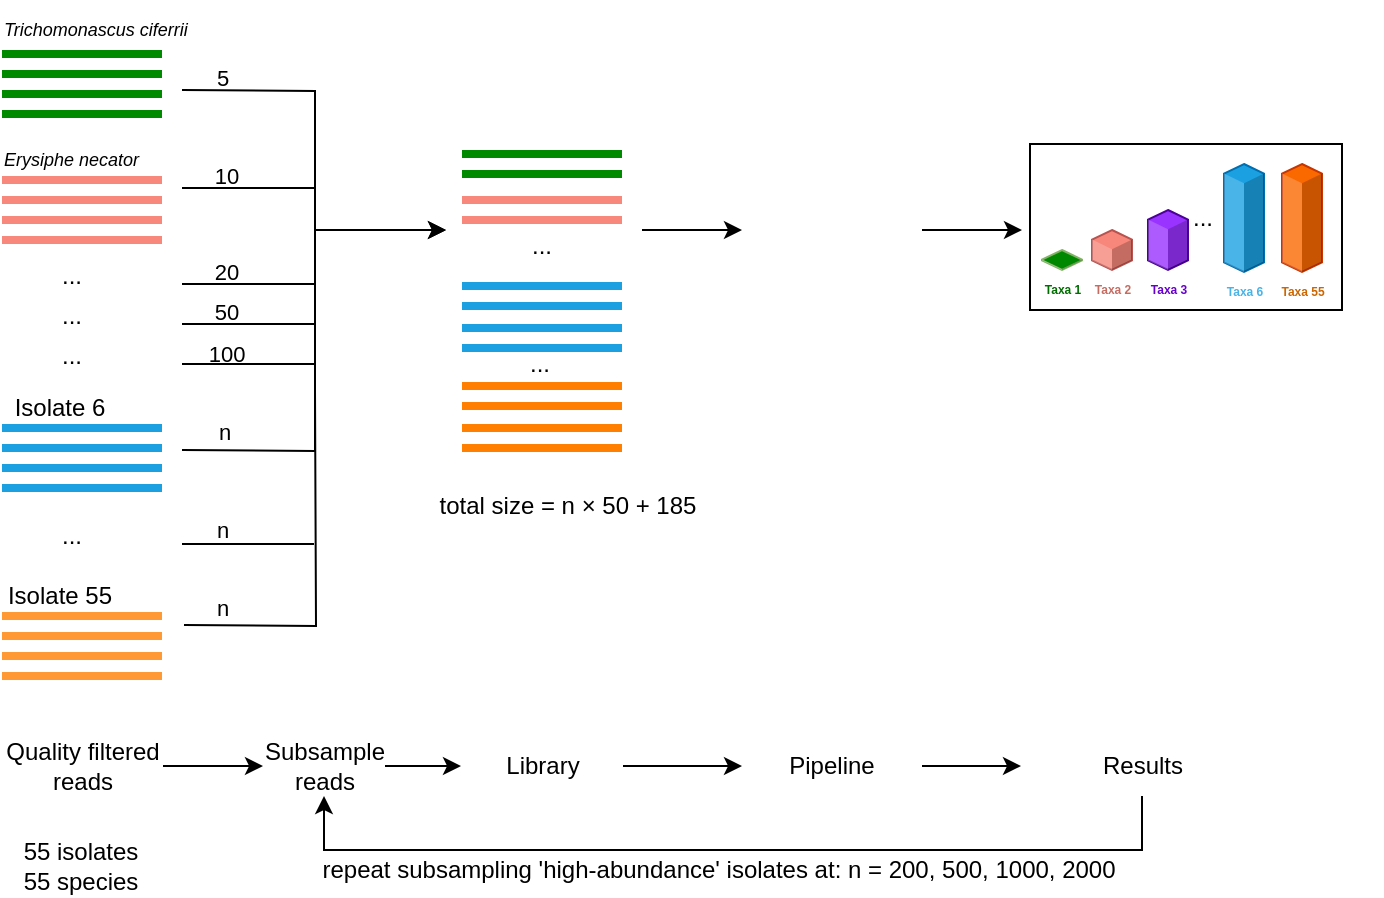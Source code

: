 <mxfile version="24.7.16">
  <diagram id="kgpKYQtTHZ0yAKxKKP6v" name="Page-1">
    <mxGraphModel dx="867" dy="561" grid="1" gridSize="10" guides="1" tooltips="1" connect="1" arrows="1" fold="1" page="1" pageScale="1" pageWidth="850" pageHeight="1100" background="none" math="0" shadow="0">
      <root>
        <mxCell id="0" />
        <mxCell id="1" parent="0" />
        <mxCell id="WHsXw2KGtuoaq_MTW1Jf-54" style="edgeStyle=orthogonalEdgeStyle;rounded=0;orthogonalLoop=1;jettySize=auto;html=1;entryX=0;entryY=0.5;entryDx=0;entryDy=0;fontFamily=Helvetica;fontSize=12;fontColor=#ffffff;" parent="1" target="WHsXw2KGtuoaq_MTW1Jf-53" edge="1">
          <mxGeometry relative="1" as="geometry">
            <mxPoint x="110" y="60" as="sourcePoint" />
          </mxGeometry>
        </mxCell>
        <mxCell id="4j9oh7UuTwPKS940BJIE-1" value="5" style="edgeLabel;html=1;align=center;verticalAlign=middle;resizable=0;points=[];labelBackgroundColor=none;" parent="WHsXw2KGtuoaq_MTW1Jf-54" vertex="1" connectable="0">
          <mxGeometry x="-0.682" relative="1" as="geometry">
            <mxPoint x="-12" y="-6" as="offset" />
          </mxGeometry>
        </mxCell>
        <mxCell id="WHsXw2KGtuoaq_MTW1Jf-1" value="" style="rounded=0;whiteSpace=wrap;html=1;fillColor=#008a00;strokeColor=none;fontColor=#ffffff;" parent="1" vertex="1">
          <mxGeometry x="20" y="40" width="80" height="4" as="geometry" />
        </mxCell>
        <mxCell id="WHsXw2KGtuoaq_MTW1Jf-2" value="" style="rounded=0;whiteSpace=wrap;html=1;fillColor=#008a00;strokeColor=none;fontColor=#ffffff;" parent="1" vertex="1">
          <mxGeometry x="20" y="50" width="80" height="4" as="geometry" />
        </mxCell>
        <mxCell id="WHsXw2KGtuoaq_MTW1Jf-3" value="" style="rounded=0;whiteSpace=wrap;html=1;fillColor=#008a00;strokeColor=none;fontColor=#ffffff;" parent="1" vertex="1">
          <mxGeometry x="20" y="60" width="80" height="4" as="geometry" />
        </mxCell>
        <mxCell id="WHsXw2KGtuoaq_MTW1Jf-4" value="" style="rounded=0;whiteSpace=wrap;html=1;fillColor=#008a00;strokeColor=none;fontColor=#ffffff;" parent="1" vertex="1">
          <mxGeometry x="20" y="70" width="80" height="4" as="geometry" />
        </mxCell>
        <mxCell id="WHsXw2KGtuoaq_MTW1Jf-7" value="Trichomonascus ciferrii" style="text;html=1;align=left;verticalAlign=middle;whiteSpace=wrap;rounded=0;fontFamily=Helvetica;fontSize=9;fontStyle=2" parent="1" vertex="1">
          <mxGeometry x="19" y="15" width="135" height="30" as="geometry" />
        </mxCell>
        <mxCell id="WHsXw2KGtuoaq_MTW1Jf-8" value="" style="rounded=0;whiteSpace=wrap;html=1;fillColor=#F8887C;strokeColor=none;" parent="1" vertex="1">
          <mxGeometry x="20" y="103" width="80" height="4" as="geometry" />
        </mxCell>
        <mxCell id="WHsXw2KGtuoaq_MTW1Jf-9" value="" style="rounded=0;whiteSpace=wrap;html=1;fillColor=#F8887C;strokeColor=none;" parent="1" vertex="1">
          <mxGeometry x="20" y="113" width="80" height="4" as="geometry" />
        </mxCell>
        <mxCell id="WHsXw2KGtuoaq_MTW1Jf-10" value="" style="rounded=0;whiteSpace=wrap;html=1;fillColor=#F8887C;strokeColor=none;" parent="1" vertex="1">
          <mxGeometry x="20" y="123" width="80" height="4" as="geometry" />
        </mxCell>
        <mxCell id="WHsXw2KGtuoaq_MTW1Jf-11" value="" style="rounded=0;whiteSpace=wrap;html=1;fillColor=#F8887C;strokeColor=none;" parent="1" vertex="1">
          <mxGeometry x="20" y="133" width="80" height="4" as="geometry" />
        </mxCell>
        <mxCell id="WHsXw2KGtuoaq_MTW1Jf-12" value="&lt;em style=&quot;font-size: 9px;&quot;&gt;Erysiphe necator&lt;/em&gt;" style="text;html=1;align=left;verticalAlign=middle;whiteSpace=wrap;rounded=0;fontFamily=Helvetica;fontSize=9;" parent="1" vertex="1">
          <mxGeometry x="19" y="80" width="126" height="30" as="geometry" />
        </mxCell>
        <mxCell id="WHsXw2KGtuoaq_MTW1Jf-13" value="..." style="text;html=1;align=center;verticalAlign=middle;whiteSpace=wrap;rounded=0;fontFamily=Helvetica;fontSize=12;" parent="1" vertex="1">
          <mxGeometry x="25" y="138" width="60" height="30" as="geometry" />
        </mxCell>
        <mxCell id="WHsXw2KGtuoaq_MTW1Jf-14" value="" style="rounded=0;whiteSpace=wrap;html=1;fillColor=#1ba1e2;strokeColor=none;fontColor=#ffffff;" parent="1" vertex="1">
          <mxGeometry x="20" y="227" width="80" height="4" as="geometry" />
        </mxCell>
        <mxCell id="WHsXw2KGtuoaq_MTW1Jf-15" value="" style="rounded=0;whiteSpace=wrap;html=1;fillColor=#1ba1e2;strokeColor=none;fontColor=#ffffff;" parent="1" vertex="1">
          <mxGeometry x="20" y="237" width="80" height="4" as="geometry" />
        </mxCell>
        <mxCell id="WHsXw2KGtuoaq_MTW1Jf-56" style="edgeStyle=orthogonalEdgeStyle;rounded=0;orthogonalLoop=1;jettySize=auto;html=1;entryX=0;entryY=0.5;entryDx=0;entryDy=0;fontFamily=Helvetica;fontSize=12;fontColor=#ffffff;" parent="1" target="WHsXw2KGtuoaq_MTW1Jf-53" edge="1">
          <mxGeometry relative="1" as="geometry">
            <mxPoint x="110" y="240" as="sourcePoint" />
          </mxGeometry>
        </mxCell>
        <mxCell id="4j9oh7UuTwPKS940BJIE-3" value="n" style="edgeLabel;html=1;align=center;verticalAlign=middle;resizable=0;points=[];labelBackgroundColor=none;" parent="WHsXw2KGtuoaq_MTW1Jf-56" vertex="1" connectable="0">
          <mxGeometry x="-0.805" y="1" relative="1" as="geometry">
            <mxPoint x="-3" y="-8" as="offset" />
          </mxGeometry>
        </mxCell>
        <mxCell id="WHsXw2KGtuoaq_MTW1Jf-16" value="" style="rounded=0;whiteSpace=wrap;html=1;fillColor=#1ba1e2;strokeColor=none;fontColor=#ffffff;" parent="1" vertex="1">
          <mxGeometry x="20" y="247" width="80" height="4" as="geometry" />
        </mxCell>
        <mxCell id="WHsXw2KGtuoaq_MTW1Jf-17" value="" style="rounded=0;whiteSpace=wrap;html=1;fillColor=#1ba1e2;strokeColor=none;fontColor=#ffffff;" parent="1" vertex="1">
          <mxGeometry x="20" y="257" width="80" height="4" as="geometry" />
        </mxCell>
        <mxCell id="WHsXw2KGtuoaq_MTW1Jf-18" value="Isolate 6" style="text;html=1;align=center;verticalAlign=middle;whiteSpace=wrap;rounded=0;fontFamily=Helvetica;fontSize=12;" parent="1" vertex="1">
          <mxGeometry x="19" y="204" width="60" height="30" as="geometry" />
        </mxCell>
        <mxCell id="WHsXw2KGtuoaq_MTW1Jf-66" style="edgeStyle=orthogonalEdgeStyle;rounded=0;orthogonalLoop=1;jettySize=auto;html=1;exitX=1;exitY=0.5;exitDx=0;exitDy=0;fontFamily=Helvetica;fontSize=12;fontColor=#ffffff;" parent="1" source="WHsXw2KGtuoaq_MTW1Jf-19" target="WHsXw2KGtuoaq_MTW1Jf-64" edge="1">
          <mxGeometry relative="1" as="geometry" />
        </mxCell>
        <mxCell id="WHsXw2KGtuoaq_MTW1Jf-19" value="Quality filtered reads" style="text;html=1;align=center;verticalAlign=middle;whiteSpace=wrap;rounded=0;fontFamily=Helvetica;fontSize=12;" parent="1" vertex="1">
          <mxGeometry x="19.5" y="383" width="81" height="30" as="geometry" />
        </mxCell>
        <mxCell id="WHsXw2KGtuoaq_MTW1Jf-20" value="" style="rounded=0;whiteSpace=wrap;html=1;fillColor=#1ba1e2;strokeColor=none;fontColor=#ffffff;" parent="1" vertex="1">
          <mxGeometry x="250" y="156" width="80" height="4" as="geometry" />
        </mxCell>
        <mxCell id="WHsXw2KGtuoaq_MTW1Jf-21" value="" style="rounded=0;whiteSpace=wrap;html=1;fillColor=#1ba1e2;strokeColor=none;fontColor=#ffffff;" parent="1" vertex="1">
          <mxGeometry x="250" y="166" width="80" height="4" as="geometry" />
        </mxCell>
        <mxCell id="WHsXw2KGtuoaq_MTW1Jf-24" value="" style="rounded=0;whiteSpace=wrap;html=1;fillColor=#F8887C;strokeColor=none;" parent="1" vertex="1">
          <mxGeometry x="250" y="113" width="80" height="4" as="geometry" />
        </mxCell>
        <mxCell id="WHsXw2KGtuoaq_MTW1Jf-25" value="" style="rounded=0;whiteSpace=wrap;html=1;fillColor=#F8887C;strokeColor=none;" parent="1" vertex="1">
          <mxGeometry x="250" y="123" width="80" height="4" as="geometry" />
        </mxCell>
        <mxCell id="WHsXw2KGtuoaq_MTW1Jf-28" value="" style="rounded=0;whiteSpace=wrap;html=1;fillColor=#008a00;strokeColor=none;fontColor=#ffffff;" parent="1" vertex="1">
          <mxGeometry x="250" y="90" width="80" height="4" as="geometry" />
        </mxCell>
        <mxCell id="WHsXw2KGtuoaq_MTW1Jf-29" value="" style="rounded=0;whiteSpace=wrap;html=1;fillColor=#008a00;strokeColor=none;fontColor=#ffffff;" parent="1" vertex="1">
          <mxGeometry x="250" y="100" width="80" height="4" as="geometry" />
        </mxCell>
        <mxCell id="WHsXw2KGtuoaq_MTW1Jf-32" value="..." style="text;html=1;align=center;verticalAlign=middle;whiteSpace=wrap;rounded=0;fontFamily=Helvetica;fontSize=12;" parent="1" vertex="1">
          <mxGeometry x="260" y="123" width="60" height="30" as="geometry" />
        </mxCell>
        <mxCell id="WHsXw2KGtuoaq_MTW1Jf-68" style="edgeStyle=orthogonalEdgeStyle;rounded=0;orthogonalLoop=1;jettySize=auto;html=1;exitX=1;exitY=0.5;exitDx=0;exitDy=0;fontFamily=Helvetica;fontSize=12;fontColor=#ffffff;" parent="1" source="WHsXw2KGtuoaq_MTW1Jf-33" target="WHsXw2KGtuoaq_MTW1Jf-36" edge="1">
          <mxGeometry relative="1" as="geometry" />
        </mxCell>
        <mxCell id="WHsXw2KGtuoaq_MTW1Jf-33" value="Library" style="text;html=1;align=center;verticalAlign=middle;whiteSpace=wrap;rounded=0;fontFamily=Helvetica;fontSize=12;" parent="1" vertex="1">
          <mxGeometry x="249.5" y="383" width="81" height="30" as="geometry" />
        </mxCell>
        <mxCell id="WHsXw2KGtuoaq_MTW1Jf-63" style="edgeStyle=orthogonalEdgeStyle;rounded=0;orthogonalLoop=1;jettySize=auto;html=1;fontFamily=Helvetica;fontSize=12;fontColor=#ffffff;" parent="1" edge="1">
          <mxGeometry relative="1" as="geometry">
            <mxPoint x="530" y="130" as="targetPoint" />
            <mxPoint x="480" y="130" as="sourcePoint" />
          </mxGeometry>
        </mxCell>
        <mxCell id="WHsXw2KGtuoaq_MTW1Jf-35" value="" style="shape=image;html=1;verticalAlign=top;verticalLabelPosition=bottom;labelBackgroundColor=#ffffff;imageAspect=0;aspect=fixed;image=https://cdn0.iconfinder.com/data/icons/construction-2-21/512/construction-industry-building-41-128.png;rounded=0;strokeColor=#005700;align=center;fontFamily=Helvetica;fontSize=12;fontColor=#ffffff;fillColor=#008a00;rotation=-90;" parent="1" vertex="1">
          <mxGeometry x="395" y="89" width="88" height="88" as="geometry" />
        </mxCell>
        <mxCell id="WHsXw2KGtuoaq_MTW1Jf-69" style="edgeStyle=orthogonalEdgeStyle;rounded=0;orthogonalLoop=1;jettySize=auto;html=1;exitX=1;exitY=0.5;exitDx=0;exitDy=0;fontFamily=Helvetica;fontSize=12;fontColor=#ffffff;" parent="1" source="WHsXw2KGtuoaq_MTW1Jf-36" target="WHsXw2KGtuoaq_MTW1Jf-50" edge="1">
          <mxGeometry relative="1" as="geometry" />
        </mxCell>
        <mxCell id="WHsXw2KGtuoaq_MTW1Jf-36" value="Pipeline" style="text;html=1;align=center;verticalAlign=middle;whiteSpace=wrap;rounded=0;fontFamily=Helvetica;fontSize=12;" parent="1" vertex="1">
          <mxGeometry x="390" y="383" width="90" height="30" as="geometry" />
        </mxCell>
        <mxCell id="WHsXw2KGtuoaq_MTW1Jf-43" value="" style="group;fontSize=5;strokeColor=none;fontColor=#49b3e7;" parent="1" vertex="1" connectable="0">
          <mxGeometry x="540" y="90" width="170" height="80" as="geometry" />
        </mxCell>
        <mxCell id="WHsXw2KGtuoaq_MTW1Jf-52" value="" style="rounded=0;whiteSpace=wrap;html=1;strokeColor=#000000;align=center;verticalAlign=middle;fontFamily=Helvetica;fontSize=12;fontColor=#ffffff;fillColor=#FFFFFF;" parent="WHsXw2KGtuoaq_MTW1Jf-43" vertex="1">
          <mxGeometry x="-6" y="-3" width="156" height="83" as="geometry" />
        </mxCell>
        <mxCell id="WHsXw2KGtuoaq_MTW1Jf-38" value="Taxa 1" style="verticalLabelPosition=bottom;verticalAlign=top;html=1;shape=mxgraph.infographic.shadedCube;isoAngle=15;fillColor=#008900;strokeColor=#82b366;fontStyle=1;fontSize=6;shadow=0;rounded=0;align=center;fontFamily=Helvetica;fontColor=#006d00;" parent="WHsXw2KGtuoaq_MTW1Jf-43" vertex="1">
          <mxGeometry y="50" width="20" height="10" as="geometry" />
        </mxCell>
        <mxCell id="WHsXw2KGtuoaq_MTW1Jf-39" value="&lt;font color=&quot;#c56c62&quot;&gt;Taxa 2&lt;/font&gt;" style="verticalLabelPosition=bottom;verticalAlign=top;html=1;shape=mxgraph.infographic.shadedCube;isoAngle=15;fillColor=#f7877b;strokeColor=#b85450;fontStyle=1;fontSize=6;shadow=0;rounded=0;align=center;fontFamily=Helvetica;" parent="WHsXw2KGtuoaq_MTW1Jf-43" vertex="1">
          <mxGeometry x="25" y="40" width="20" height="20" as="geometry" />
        </mxCell>
        <mxCell id="WHsXw2KGtuoaq_MTW1Jf-42" value="&lt;font color=&quot;#6600cc&quot;&gt;Taxa 3&lt;/font&gt;" style="verticalLabelPosition=bottom;verticalAlign=top;html=1;shape=mxgraph.infographic.shadedCube;isoAngle=15;fillColor=#9933FF;strokeColor=#4C0099;fontStyle=1;fontColor=#000000;fontSize=6;shadow=0;rounded=0;align=center;fontFamily=Helvetica;" parent="WHsXw2KGtuoaq_MTW1Jf-43" vertex="1">
          <mxGeometry x="53" y="30" width="20" height="30" as="geometry" />
        </mxCell>
        <mxCell id="WHsXw2KGtuoaq_MTW1Jf-49" value="..." style="text;html=1;align=center;verticalAlign=middle;whiteSpace=wrap;rounded=0;fontFamily=Helvetica;fontSize=12;" parent="WHsXw2KGtuoaq_MTW1Jf-43" vertex="1">
          <mxGeometry x="66" y="18.75" width="29" height="30" as="geometry" />
        </mxCell>
        <mxCell id="Qf1BDyTONtvc3kxvGTfT-22" value="&lt;font color=&quot;#cc6600&quot;&gt;Taxa 55&lt;/font&gt;" style="verticalLabelPosition=bottom;verticalAlign=top;html=1;shape=mxgraph.infographic.shadedCube;isoAngle=15;fillColor=#fa6800;strokeColor=#C73500;fontStyle=1;fontColor=#000000;fontSize=6;shadow=0;rounded=0;align=center;fontFamily=Helvetica;" vertex="1" parent="WHsXw2KGtuoaq_MTW1Jf-43">
          <mxGeometry x="120" y="7" width="20" height="54" as="geometry" />
        </mxCell>
        <mxCell id="WHsXw2KGtuoaq_MTW1Jf-65" style="edgeStyle=orthogonalEdgeStyle;rounded=0;orthogonalLoop=1;jettySize=auto;html=1;entryX=0.5;entryY=1;entryDx=0;entryDy=0;fontFamily=Helvetica;fontSize=12;fontColor=#ffffff;" parent="1" source="WHsXw2KGtuoaq_MTW1Jf-50" target="WHsXw2KGtuoaq_MTW1Jf-64" edge="1">
          <mxGeometry relative="1" as="geometry">
            <Array as="points">
              <mxPoint x="590" y="440" />
              <mxPoint x="181" y="440" />
            </Array>
          </mxGeometry>
        </mxCell>
        <mxCell id="WHsXw2KGtuoaq_MTW1Jf-71" value="&lt;font color=&quot;#000000&quot;&gt;repeat subsampling &#39;high-abundance&#39; isolates at: n = 200, 500, 1000, 2000&lt;/font&gt;" style="edgeLabel;html=1;align=center;verticalAlign=middle;resizable=0;points=[];rounded=0;strokeColor=#005700;fontFamily=Helvetica;fontSize=12;fontColor=#ffffff;fillColor=#008a00;" parent="WHsXw2KGtuoaq_MTW1Jf-65" vertex="1" connectable="0">
          <mxGeometry x="0.297" y="-1" relative="1" as="geometry">
            <mxPoint x="61" y="11" as="offset" />
          </mxGeometry>
        </mxCell>
        <mxCell id="WHsXw2KGtuoaq_MTW1Jf-50" value="Results" style="text;html=1;align=center;verticalAlign=middle;whiteSpace=wrap;rounded=0;fontFamily=Helvetica;fontSize=12;" parent="1" vertex="1">
          <mxGeometry x="529.5" y="383" width="121" height="30" as="geometry" />
        </mxCell>
        <mxCell id="WHsXw2KGtuoaq_MTW1Jf-53" value="" style="whiteSpace=wrap;html=1;aspect=fixed;rounded=0;align=center;verticalAlign=middle;fontFamily=Helvetica;fontSize=12;fillColor=none;strokeColor=none;" parent="1" vertex="1">
          <mxGeometry x="242" y="109" width="42" height="42" as="geometry" />
        </mxCell>
        <mxCell id="WHsXw2KGtuoaq_MTW1Jf-60" value="" style="endArrow=none;html=1;rounded=0;fontFamily=Helvetica;fontSize=12;fontColor=#ffffff;" parent="1" edge="1">
          <mxGeometry width="50" height="50" relative="1" as="geometry">
            <mxPoint x="110" y="157" as="sourcePoint" />
            <mxPoint x="176" y="157" as="targetPoint" />
          </mxGeometry>
        </mxCell>
        <mxCell id="Qf1BDyTONtvc3kxvGTfT-1" value="&lt;div&gt;20&lt;/div&gt;&lt;div&gt;&lt;br&gt;&lt;/div&gt;" style="edgeLabel;html=1;align=center;verticalAlign=middle;resizable=0;points=[];labelBackgroundColor=none;" vertex="1" connectable="0" parent="WHsXw2KGtuoaq_MTW1Jf-60">
          <mxGeometry x="-0.249" y="-2" relative="1" as="geometry">
            <mxPoint x="-3" y="-1" as="offset" />
          </mxGeometry>
        </mxCell>
        <mxCell id="WHsXw2KGtuoaq_MTW1Jf-62" style="edgeStyle=orthogonalEdgeStyle;rounded=0;orthogonalLoop=1;jettySize=auto;html=1;fontFamily=Helvetica;fontSize=12;fontColor=#ffffff;" parent="1" edge="1">
          <mxGeometry relative="1" as="geometry">
            <mxPoint x="340" y="130" as="sourcePoint" />
            <mxPoint x="390" y="130" as="targetPoint" />
          </mxGeometry>
        </mxCell>
        <mxCell id="WHsXw2KGtuoaq_MTW1Jf-67" style="edgeStyle=orthogonalEdgeStyle;rounded=0;orthogonalLoop=1;jettySize=auto;html=1;exitX=1;exitY=0.5;exitDx=0;exitDy=0;fontFamily=Helvetica;fontSize=12;fontColor=#ffffff;" parent="1" source="WHsXw2KGtuoaq_MTW1Jf-64" target="WHsXw2KGtuoaq_MTW1Jf-33" edge="1">
          <mxGeometry relative="1" as="geometry" />
        </mxCell>
        <mxCell id="WHsXw2KGtuoaq_MTW1Jf-64" value="Subsample&lt;br&gt;reads" style="text;html=1;align=center;verticalAlign=middle;whiteSpace=wrap;rounded=0;fontFamily=Helvetica;fontSize=12;" parent="1" vertex="1">
          <mxGeometry x="150.5" y="383" width="61" height="30" as="geometry" />
        </mxCell>
        <mxCell id="WHsXw2KGtuoaq_MTW1Jf-74" value="&lt;div&gt;55 isolates&lt;/div&gt;&lt;div&gt;55 species&lt;/div&gt;" style="text;html=1;align=center;verticalAlign=middle;whiteSpace=wrap;rounded=0;fontFamily=Helvetica;fontSize=12;" parent="1" vertex="1">
          <mxGeometry x="19" y="433" width="81" height="30" as="geometry" />
        </mxCell>
        <mxCell id="WHsXw2KGtuoaq_MTW1Jf-75" value="&lt;font color=&quot;#49b3e7&quot;&gt;Taxa 6&lt;/font&gt;" style="verticalLabelPosition=bottom;verticalAlign=top;html=1;shape=mxgraph.infographic.shadedCube;isoAngle=15;fillColor=#1ba1e2;strokeColor=#006EAF;fontStyle=1;fontColor=#ffffff;fontSize=6;shadow=0;rounded=0;align=center;fontFamily=Helvetica;" parent="1" vertex="1">
          <mxGeometry x="631" y="97" width="20" height="54" as="geometry" />
        </mxCell>
        <mxCell id="WHsXw2KGtuoaq_MTW1Jf-76" value="total size = n&amp;nbsp;&lt;span class=&quot;box&quot;&gt;×&lt;/span&gt; 50 + 185" style="text;html=1;align=center;verticalAlign=middle;whiteSpace=wrap;rounded=0;fontFamily=Helvetica;fontSize=12;" parent="1" vertex="1">
          <mxGeometry x="234.5" y="253" width="135.5" height="30" as="geometry" />
        </mxCell>
        <mxCell id="Qf1BDyTONtvc3kxvGTfT-2" value="" style="endArrow=none;html=1;rounded=0;fontFamily=Helvetica;fontSize=12;fontColor=#ffffff;" edge="1" parent="1">
          <mxGeometry width="50" height="50" relative="1" as="geometry">
            <mxPoint x="110" y="177" as="sourcePoint" />
            <mxPoint x="176" y="177" as="targetPoint" />
          </mxGeometry>
        </mxCell>
        <mxCell id="Qf1BDyTONtvc3kxvGTfT-3" value="&lt;div&gt;50&lt;/div&gt;&lt;div&gt;&lt;br&gt;&lt;/div&gt;" style="edgeLabel;html=1;align=center;verticalAlign=middle;resizable=0;points=[];labelBackgroundColor=none;" vertex="1" connectable="0" parent="Qf1BDyTONtvc3kxvGTfT-2">
          <mxGeometry x="-0.249" y="-2" relative="1" as="geometry">
            <mxPoint x="-3" y="-1" as="offset" />
          </mxGeometry>
        </mxCell>
        <mxCell id="Qf1BDyTONtvc3kxvGTfT-4" value="..." style="text;html=1;align=center;verticalAlign=middle;whiteSpace=wrap;rounded=0;fontFamily=Helvetica;fontSize=12;" vertex="1" parent="1">
          <mxGeometry x="25" y="158" width="60" height="30" as="geometry" />
        </mxCell>
        <mxCell id="Qf1BDyTONtvc3kxvGTfT-5" value="" style="endArrow=none;html=1;rounded=0;fontFamily=Helvetica;fontSize=12;fontColor=#ffffff;" edge="1" parent="1">
          <mxGeometry width="50" height="50" relative="1" as="geometry">
            <mxPoint x="110" y="197" as="sourcePoint" />
            <mxPoint x="176" y="197" as="targetPoint" />
          </mxGeometry>
        </mxCell>
        <mxCell id="Qf1BDyTONtvc3kxvGTfT-6" value="100" style="edgeLabel;html=1;align=center;verticalAlign=middle;resizable=0;points=[];labelBackgroundColor=none;" vertex="1" connectable="0" parent="Qf1BDyTONtvc3kxvGTfT-5">
          <mxGeometry x="-0.249" y="-2" relative="1" as="geometry">
            <mxPoint x="-3" y="-7" as="offset" />
          </mxGeometry>
        </mxCell>
        <mxCell id="Qf1BDyTONtvc3kxvGTfT-7" value="..." style="text;html=1;align=center;verticalAlign=middle;whiteSpace=wrap;rounded=0;fontFamily=Helvetica;fontSize=12;" vertex="1" parent="1">
          <mxGeometry x="25" y="178" width="60" height="30" as="geometry" />
        </mxCell>
        <mxCell id="Qf1BDyTONtvc3kxvGTfT-8" value="" style="endArrow=none;html=1;rounded=0;fontFamily=Helvetica;fontSize=12;fontColor=#ffffff;" edge="1" parent="1">
          <mxGeometry width="50" height="50" relative="1" as="geometry">
            <mxPoint x="110" y="109" as="sourcePoint" />
            <mxPoint x="176" y="109" as="targetPoint" />
          </mxGeometry>
        </mxCell>
        <mxCell id="Qf1BDyTONtvc3kxvGTfT-9" value="&lt;div&gt;10&lt;/div&gt;&lt;div&gt;&lt;br&gt;&lt;/div&gt;" style="edgeLabel;html=1;align=center;verticalAlign=middle;resizable=0;points=[];labelBackgroundColor=none;" vertex="1" connectable="0" parent="Qf1BDyTONtvc3kxvGTfT-8">
          <mxGeometry x="-0.249" y="-2" relative="1" as="geometry">
            <mxPoint x="-3" y="-1" as="offset" />
          </mxGeometry>
        </mxCell>
        <mxCell id="Qf1BDyTONtvc3kxvGTfT-10" value="" style="endArrow=none;html=1;rounded=0;fontFamily=Helvetica;fontSize=12;fontColor=#ffffff;" edge="1" parent="1">
          <mxGeometry width="50" height="50" relative="1" as="geometry">
            <mxPoint x="110" y="287" as="sourcePoint" />
            <mxPoint x="176" y="287" as="targetPoint" />
          </mxGeometry>
        </mxCell>
        <mxCell id="Qf1BDyTONtvc3kxvGTfT-11" value="n" style="edgeLabel;html=1;align=center;verticalAlign=middle;resizable=0;points=[];labelBackgroundColor=none;" vertex="1" connectable="0" parent="Qf1BDyTONtvc3kxvGTfT-10">
          <mxGeometry x="-0.249" y="-2" relative="1" as="geometry">
            <mxPoint x="-5" y="-9" as="offset" />
          </mxGeometry>
        </mxCell>
        <mxCell id="Qf1BDyTONtvc3kxvGTfT-12" value="..." style="text;html=1;align=center;verticalAlign=middle;whiteSpace=wrap;rounded=0;fontFamily=Helvetica;fontSize=12;" vertex="1" parent="1">
          <mxGeometry x="25" y="268" width="60" height="30" as="geometry" />
        </mxCell>
        <mxCell id="Qf1BDyTONtvc3kxvGTfT-13" value="" style="rounded=0;whiteSpace=wrap;html=1;fillColor=#FF9933;strokeColor=none;fontColor=#ffffff;" vertex="1" parent="1">
          <mxGeometry x="20" y="321" width="80" height="4" as="geometry" />
        </mxCell>
        <mxCell id="Qf1BDyTONtvc3kxvGTfT-14" value="" style="rounded=0;whiteSpace=wrap;html=1;fillColor=#FF9933;strokeColor=none;fontColor=#ffffff;" vertex="1" parent="1">
          <mxGeometry x="20" y="331" width="80" height="4" as="geometry" />
        </mxCell>
        <mxCell id="Qf1BDyTONtvc3kxvGTfT-16" value="" style="rounded=0;whiteSpace=wrap;html=1;fillColor=#FF9933;strokeColor=none;fontColor=#ffffff;" vertex="1" parent="1">
          <mxGeometry x="20" y="341" width="80" height="4" as="geometry" />
        </mxCell>
        <mxCell id="Qf1BDyTONtvc3kxvGTfT-17" value="" style="rounded=0;whiteSpace=wrap;html=1;fillColor=#FF9933;strokeColor=none;fontColor=#ffffff;" vertex="1" parent="1">
          <mxGeometry x="20" y="351" width="80" height="4" as="geometry" />
        </mxCell>
        <mxCell id="Qf1BDyTONtvc3kxvGTfT-18" value="Isolate 55" style="text;html=1;align=center;verticalAlign=middle;whiteSpace=wrap;rounded=0;fontFamily=Helvetica;fontSize=12;" vertex="1" parent="1">
          <mxGeometry x="19" y="298" width="60" height="30" as="geometry" />
        </mxCell>
        <mxCell id="Qf1BDyTONtvc3kxvGTfT-20" style="edgeStyle=orthogonalEdgeStyle;rounded=0;orthogonalLoop=1;jettySize=auto;html=1;fontFamily=Helvetica;fontSize=12;fontColor=#ffffff;endArrow=none;endFill=0;" edge="1" parent="1">
          <mxGeometry relative="1" as="geometry">
            <mxPoint x="111" y="327.48" as="sourcePoint" />
            <mxPoint x="176.5" y="210" as="targetPoint" />
          </mxGeometry>
        </mxCell>
        <mxCell id="Qf1BDyTONtvc3kxvGTfT-21" value="n" style="edgeLabel;html=1;align=center;verticalAlign=middle;resizable=0;points=[];labelBackgroundColor=none;" vertex="1" connectable="0" parent="Qf1BDyTONtvc3kxvGTfT-20">
          <mxGeometry x="-0.805" y="1" relative="1" as="geometry">
            <mxPoint x="1" y="-8" as="offset" />
          </mxGeometry>
        </mxCell>
        <mxCell id="Qf1BDyTONtvc3kxvGTfT-25" value="" style="rounded=0;whiteSpace=wrap;html=1;fillColor=#1ba1e2;strokeColor=none;fontColor=#ffffff;" vertex="1" parent="1">
          <mxGeometry x="250" y="177" width="80" height="4" as="geometry" />
        </mxCell>
        <mxCell id="Qf1BDyTONtvc3kxvGTfT-26" value="" style="rounded=0;whiteSpace=wrap;html=1;fillColor=#1ba1e2;strokeColor=none;fontColor=#ffffff;" vertex="1" parent="1">
          <mxGeometry x="250" y="187" width="80" height="4" as="geometry" />
        </mxCell>
        <mxCell id="Qf1BDyTONtvc3kxvGTfT-27" value="" style="rounded=0;whiteSpace=wrap;html=1;fillColor=#FF8000;strokeColor=none;fontColor=#ffffff;" vertex="1" parent="1">
          <mxGeometry x="250" y="206" width="80" height="4" as="geometry" />
        </mxCell>
        <mxCell id="Qf1BDyTONtvc3kxvGTfT-28" value="" style="rounded=0;whiteSpace=wrap;html=1;fillColor=#FF8000;strokeColor=none;fontColor=#ffffff;" vertex="1" parent="1">
          <mxGeometry x="250" y="216" width="80" height="4" as="geometry" />
        </mxCell>
        <mxCell id="Qf1BDyTONtvc3kxvGTfT-29" value="" style="rounded=0;whiteSpace=wrap;html=1;fillColor=#FF8000;strokeColor=none;fontColor=#ffffff;" vertex="1" parent="1">
          <mxGeometry x="250" y="227" width="80" height="4" as="geometry" />
        </mxCell>
        <mxCell id="Qf1BDyTONtvc3kxvGTfT-30" value="" style="rounded=0;whiteSpace=wrap;html=1;fillColor=#FF8000;strokeColor=none;fontColor=#ffffff;" vertex="1" parent="1">
          <mxGeometry x="250" y="237" width="80" height="4" as="geometry" />
        </mxCell>
        <mxCell id="Qf1BDyTONtvc3kxvGTfT-31" value="..." style="text;html=1;align=center;verticalAlign=middle;whiteSpace=wrap;rounded=0;fontFamily=Helvetica;fontSize=12;" vertex="1" parent="1">
          <mxGeometry x="259" y="182" width="60" height="30" as="geometry" />
        </mxCell>
      </root>
    </mxGraphModel>
  </diagram>
</mxfile>
